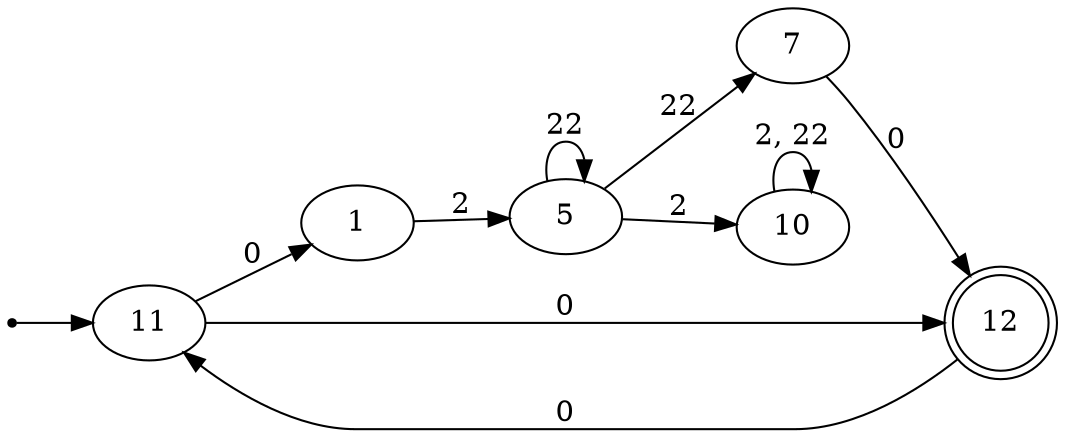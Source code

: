 digraph{

rankdir=LR;
inic[shape=point];

inic->11;

1->5 [label="2"];
5->5 [label="22"];
5->7 [label="22"];
5->10 [label="2"];
7->12 [label="0"];
10->10 [label="2, 22"];
11->1 [label="0"];
11->12 [label="0"];
12->11 [label="0"];

12[shape=doublecircle];
}
